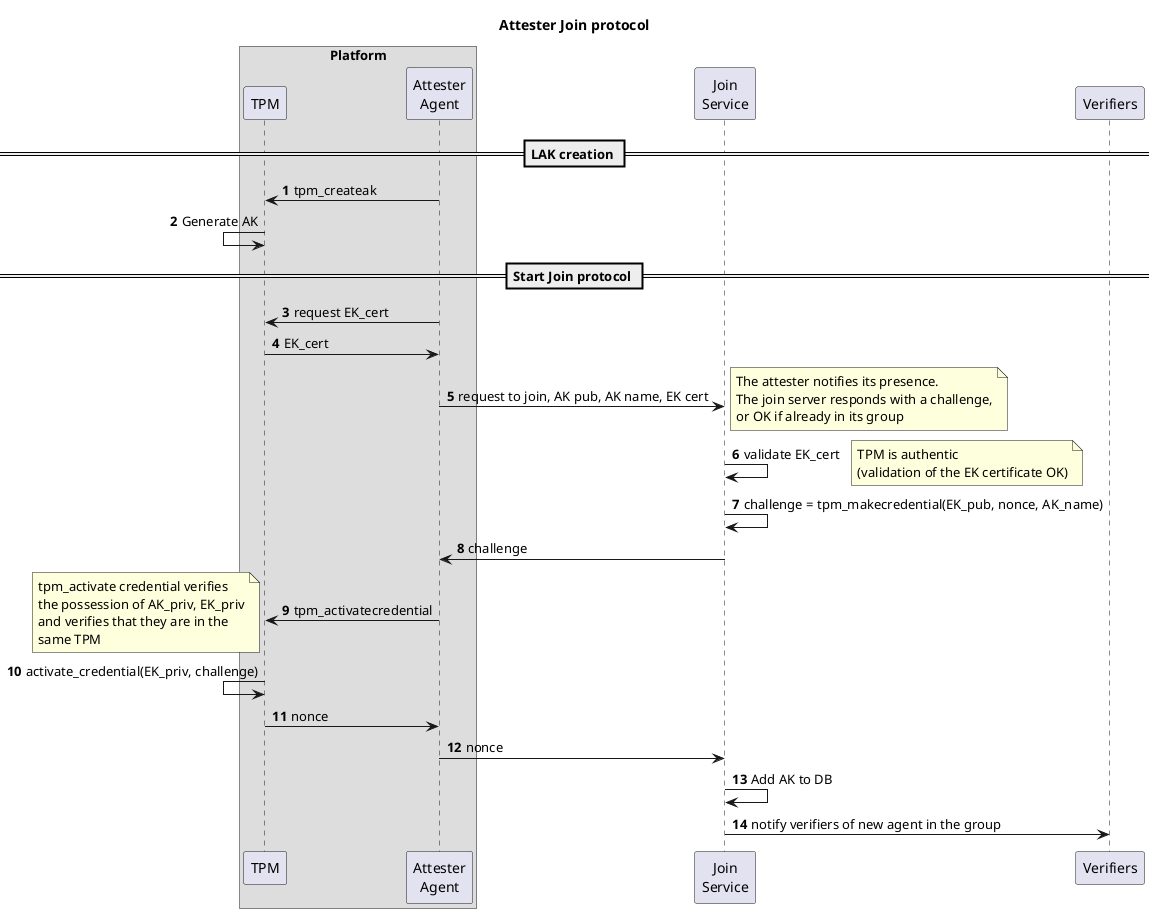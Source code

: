 @startuml join
title
Attester Join protocol
end title
autonumber

box "Platform"
participant TPM
participant "Attester\nAgent" as attester_agent
endbox
participant "Join\nService" as join_service

== LAK creation ==
TPM<-attester_agent: tpm_createak
TPM<-TPM:  Generate AK

== Start Join protocol ==
TPM<-attester_agent: request EK_cert
TPM->attester_agent: EK_cert
attester_agent->join_service: request to join, AK pub, AK name, EK cert
note right
The attester notifies its presence.
The join server responds with a challenge,
or OK if already in its group
end note

' alt alredy joined
'  join_service->attester_agent: OK
' else join
  join_service->join_service: validate EK_cert
  note right
    TPM is authentic
    (validation of the EK certificate OK)
  end note
  join_service->join_service: challenge = tpm_makecredential(EK_pub, nonce, AK_name)
  attester_agent<-join_service: challenge
  TPM<-attester_agent: tpm_activatecredential
  note left
    tpm_activate credential verifies
    the possession of AK_priv, EK_priv
    and verifies that they are in the
    same TPM
  end note
  TPM<-TPM: activate_credential(EK_priv, challenge)
  TPM->attester_agent: nonce
  attester_agent->join_service: nonce
  join_service->join_service: Add AK to DB
  join_service->Verifiers: notify verifiers of new agent in the group
' end

@enduml
